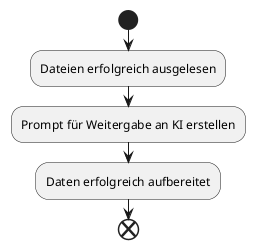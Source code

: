 @startuml GPD-Aufbereiten der Daten für Weitergabe an KI
|AiPlagiarismChecker|
start
:Dateien erfolgreich ausgelesen;
:Prompt für Weitergabe an KI erstellen;
:Daten erfolgreich aufbereitet;
end
@enduml
